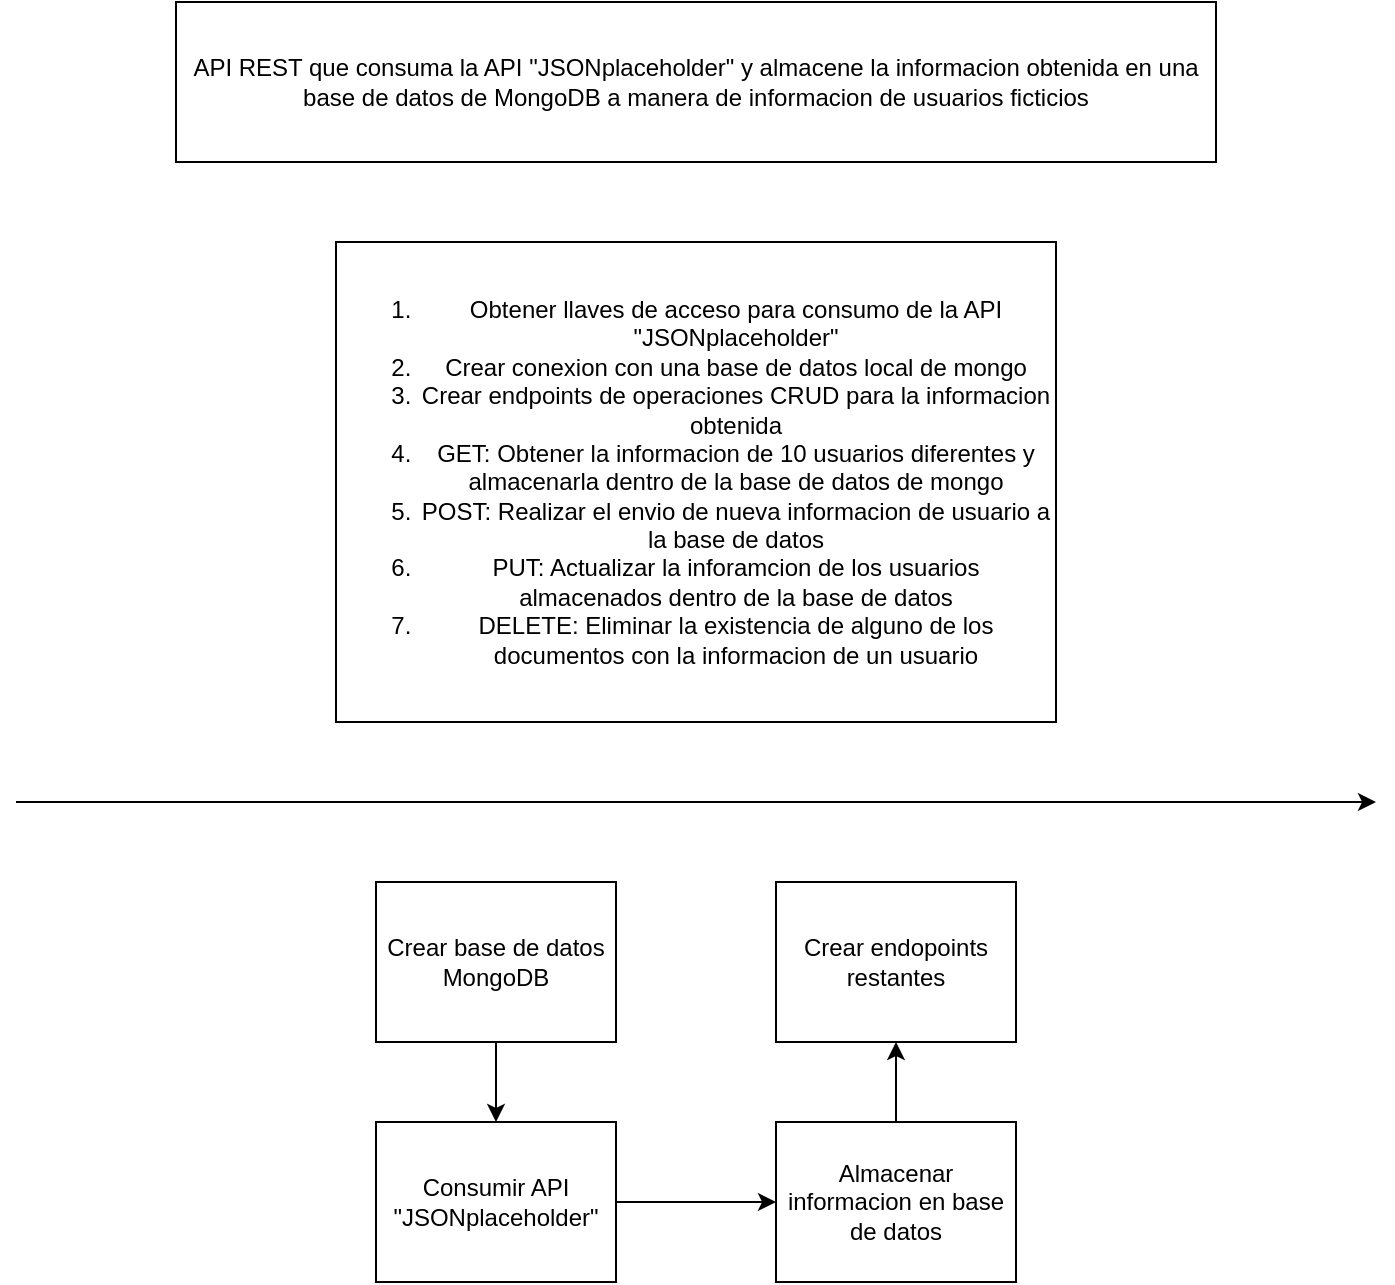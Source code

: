 <mxfile>
    <diagram id="bnvdKdF2vgV2CidnLjoJ" name="Page-1">
        <mxGraphModel dx="906" dy="429" grid="1" gridSize="10" guides="1" tooltips="1" connect="1" arrows="1" fold="1" page="1" pageScale="1" pageWidth="850" pageHeight="1100" math="0" shadow="0">
            <root>
                <mxCell id="0"/>
                <mxCell id="1" parent="0"/>
                <mxCell id="3" value="API REST que consuma la API &quot;JSONplaceholder&quot; y almacene la informacion obtenida en una base de datos de MongoDB a manera de informacion de usuarios ficticios" style="whiteSpace=wrap;html=1;" parent="1" vertex="1">
                    <mxGeometry x="120" width="520" height="80" as="geometry"/>
                </mxCell>
                <mxCell id="4" value="&lt;ol&gt;&lt;li&gt;Obtener llaves de acceso para consumo de la API &quot;JSONplaceholder&quot;&lt;/li&gt;&lt;li&gt;Crear conexion con una base de datos local de mongo&lt;/li&gt;&lt;li&gt;Crear endpoints de operaciones CRUD para la informacion obtenida&lt;/li&gt;&lt;li&gt;GET: Obtener la informacion de 10 usuarios diferentes y almacenarla dentro de la base de datos de mongo&lt;/li&gt;&lt;li&gt;POST: Realizar el envio de nueva informacion de usuario a la base de datos&lt;/li&gt;&lt;li&gt;PUT: Actualizar la inforamcion de los usuarios almacenados dentro de la base de datos&lt;/li&gt;&lt;li&gt;DELETE: Eliminar la existencia de alguno de los documentos con la informacion de un usuario&lt;/li&gt;&lt;/ol&gt;" style="whiteSpace=wrap;html=1;" parent="1" vertex="1">
                    <mxGeometry x="200" y="120" width="360" height="240" as="geometry"/>
                </mxCell>
                <mxCell id="9" style="edgeStyle=none;html=1;" parent="1" source="5" target="7" edge="1">
                    <mxGeometry relative="1" as="geometry"/>
                </mxCell>
                <mxCell id="5" value="Crear base de datos MongoDB" style="whiteSpace=wrap;html=1;" parent="1" vertex="1">
                    <mxGeometry x="220" y="440" width="120" height="80" as="geometry"/>
                </mxCell>
                <mxCell id="6" value="" style="edgeStyle=none;orthogonalLoop=1;jettySize=auto;html=1;" parent="1" edge="1">
                    <mxGeometry width="80" relative="1" as="geometry">
                        <mxPoint x="40" y="400" as="sourcePoint"/>
                        <mxPoint x="720" y="400" as="targetPoint"/>
                        <Array as="points"/>
                    </mxGeometry>
                </mxCell>
                <mxCell id="11" style="edgeStyle=none;html=1;entryX=0;entryY=0.5;entryDx=0;entryDy=0;" parent="1" source="7" target="8" edge="1">
                    <mxGeometry relative="1" as="geometry"/>
                </mxCell>
                <mxCell id="7" value="Consumir API &quot;JSONplaceholder&quot;" style="whiteSpace=wrap;html=1;" parent="1" vertex="1">
                    <mxGeometry x="220" y="560" width="120" height="80" as="geometry"/>
                </mxCell>
                <mxCell id="13" style="edgeStyle=none;html=1;exitX=0.5;exitY=0;exitDx=0;exitDy=0;entryX=0.5;entryY=1;entryDx=0;entryDy=0;" parent="1" source="8" target="12" edge="1">
                    <mxGeometry relative="1" as="geometry"/>
                </mxCell>
                <mxCell id="8" value="Almacenar informacion en base de datos" style="whiteSpace=wrap;html=1;" parent="1" vertex="1">
                    <mxGeometry x="420" y="560" width="120" height="80" as="geometry"/>
                </mxCell>
                <mxCell id="12" value="Crear endopoints restantes" style="whiteSpace=wrap;html=1;" parent="1" vertex="1">
                    <mxGeometry x="420" y="440" width="120" height="80" as="geometry"/>
                </mxCell>
            </root>
        </mxGraphModel>
    </diagram>
</mxfile>